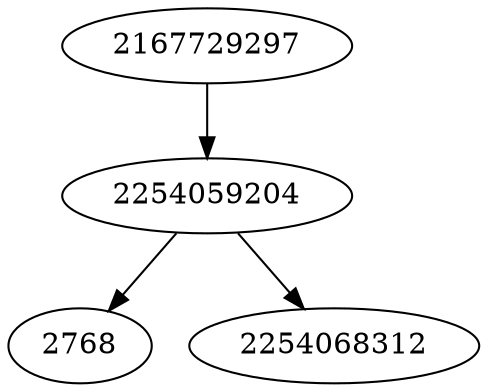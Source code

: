 strict digraph  {
2768;
2167729297;
2254068312;
2254059204;
2167729297 -> 2254059204;
2254059204 -> 2768;
2254059204 -> 2254068312;
}
